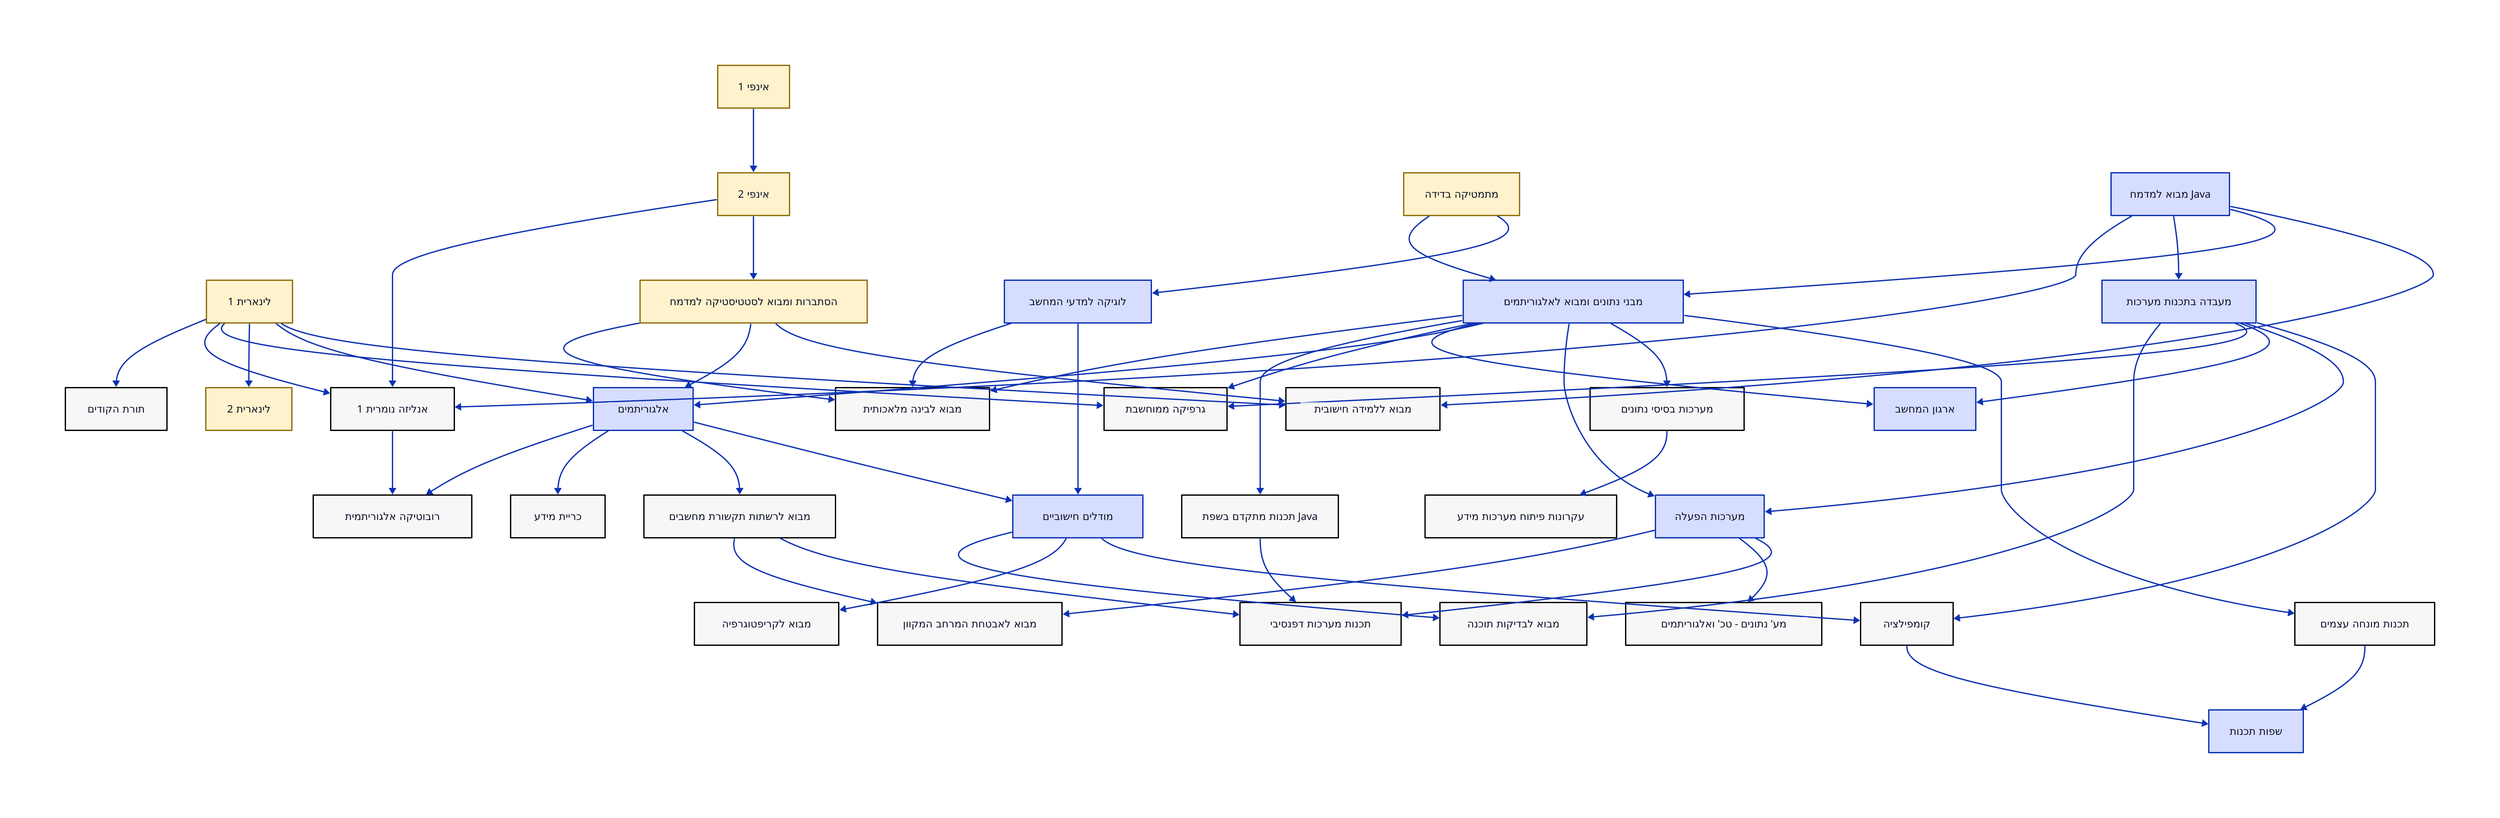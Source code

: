 # Define variables for colors and styles
vars: {
  math-fill: "#FFF2CC"
  math-stroke: "#916f0c"
  cs-fill: "#d6ddff"
  cs-stroke: "#0D32B2"
  cs-stroke-elective: "black"
  cs-fill-elective: "#f7f7f7"
  dash-style: 3
}

20474: {
  label: "אינפי 1"
  style: {
    fill: ${math-fill}
    stroke: ${math-stroke}
  }
}

20475: {
  label: "אינפי 2"
  style: {
    fill: ${math-fill}
    stroke: ${math-stroke}
  }
}

20476: {
  label: "מתמטיקה בדידה"
  style: {
    fill: ${math-fill}
    stroke: ${math-stroke}
  }
}

20109: {
  label: "לינארית 1"
  style: {
    fill: ${math-fill}
    stroke: ${math-stroke}
  }
}

20229: {
  label: "לינארית 2"
  style: {
    fill: ${math-fill}
    stroke: ${math-stroke}
  }
}

20425: {
  label: "הסתברות ומבוא לסטטיסטיקה למדמח"
  style: {
    fill: ${math-fill}
    stroke: ${math-stroke}
  }
}

# CS courses
20441: {
  label: "מבוא למדמח Java"
  style: {
    fill: ${cs-fill}
    stroke: ${cs-stroke}
  }
}

20407: {
  label: "מבני נתונים ומבוא לאלגוריתמים"
  style: {
    fill: ${cs-fill}
    stroke: ${cs-stroke}
  }
}

20465: {
  label: "מעבדה בתכנות מערכות"
  style: {
    fill: ${cs-fill}
    stroke: ${cs-stroke}
  }
}

20417: {
  label: "אלגוריתמים"
  style: {
    fill: ${cs-fill}
    stroke: ${cs-stroke}
  }
}

20604: {
  label: "מודלים חישוביים"
  style: {
    fill: ${cs-fill}
    stroke: ${cs-stroke}
  }
}

20466: {
  label: "לוגיקה למדעי המחשב"
  style: {
    fill: ${cs-fill}
    stroke: ${cs-stroke}
  }
}

20594: {
  label: "מערכות הפעלה"
  style: {
    fill: ${cs-fill}
    stroke: ${cs-stroke}
  }
}

20905: {
  label: "שפות תכנות"
  style: {
    fill: ${cs-fill}
    stroke: ${cs-stroke}
  }
}

20471: {
  label: "ארגון המחשב"
  style: {
    fill: ${cs-fill}
    stroke: ${cs-stroke}
  }
}

20436: {
  label: "עקרונות פיתוח מערכות מידע"
  style: {
    fill: ${cs-fill-elective}
    stroke: ${cs-stroke-elective}
  }
}

20296: {
  label: "תורת הקודים"
  style: {
    fill: ${cs-fill-elective}
    stroke: ${cs-stroke-elective}
  }
}

20462: {
  label: "אנליזה נומרית 1"
  style: {
    fill: ${cs-fill-elective}
    stroke: ${cs-stroke-elective}
  }
}

20551: {
  label: "מבוא לבינה מלאכותית"
  style: {
    fill: ${cs-fill-elective}
    stroke: ${cs-stroke-elective}
  }
}

20554: {
  label: "תכנות מתקדם בשפת Java"
  style: {
    fill: ${cs-fill-elective}
    stroke: ${cs-stroke-elective}
  }
}

20582: {
  label: "מבוא לרשתות תקשורת מחשבים"
  style: {
    fill: ${cs-fill-elective}
    stroke: ${cs-stroke-elective}
  }
}

20937: {
  label: "תכנות מערכות דפנסיבי"
  style: {
    fill: ${cs-fill-elective}
    stroke: ${cs-stroke-elective}
  }
}

20562: {
  label: "גרפיקה ממוחשבת"
  style: {
    fill: ${cs-fill-elective}
    stroke: ${cs-stroke-elective}
  }
}

20580: {
  label: "מבוא לקריפטוגרפיה"
  style: {
    fill: ${cs-fill-elective}
    stroke: ${cs-stroke-elective}
  }
}




20277: {
  label: "מערכות בסיסי נתונים"
  style: {
    fill: ${cs-fill-elective}
    stroke: ${cs-stroke-elective}
  }
}

20364: {
  label: "קומפילציה"
  style: {
    fill: ${cs-fill-elective}
    stroke: ${cs-stroke-elective}
  }
}

20906: {
  label: "תכנות מונחה עצמים"
  style: {
    fill: ${cs-fill-elective}
    stroke: ${cs-stroke-elective}
  }
}

# 20942 מבוא ללמידה חישובית
20942: {
  label: "מבוא ללמידה חישובית"
  style: {
    fill: ${cs-fill-elective}
    stroke: ${cs-stroke-elective}
  }
}

# 20574 מערכות נתונים - טכנולוגיות ואלגוריתמים
20574: {
  label: "מע' נתונים - טכ' ואלגוריתמים"
  style: {
    fill: ${cs-fill-elective}
    stroke: ${cs-stroke-elective}
  }
}

# 20940 מבוא לאבטחת המרחב המקוון
# ידע קודם דרוש: מערכות הפעלה, מבוא לרשתות תקשורת מחשבים
20940: {
  label: "מבוא לאבטחת המרחב המקוון"
  style: {
    fill: ${cs-fill-elective}
    stroke: ${cs-stroke-elective}
  }
}



# 20595 כריית מידע
20595: {
  label: "כריית מידע"
  style: {
    fill: ${cs-fill-elective}
    stroke: ${cs-stroke-elective}
  }
}

# 20944 רובוטיקה אלגוריתמית
20944: {
  label: "רובוטיקה אלגוריתמית"
  style: {
    fill: ${cs-fill-elective}
    stroke: ${cs-stroke-elective}
  }
}


# 20946 מבוא לבדיקות תוכנה
20946: {
  label: "מבוא לבדיקות תוכנה"
  style: {
    fill: ${cs-fill-elective}
    stroke: ${cs-stroke-elective}
  }
}

20465 -> 20946
20604 -> 20946


20594 -> 20940
20582 -> 20940
20462 -> 20944
20417 -> 20944
20417 -> 20595
20594 -> 20574
20277 -> 20436
20109 -> 20296 
20441 -> 20462
20109 -> 20462
20475 -> 20462
20407 -> 20551
20466 -> 20551
20425 -> 20551
20407 -> 20554
20417 -> 20582
20554 -> 20937
20594 -> 20937
20582 -> 20937
20109 -> 20562
20465 -> 20562
20407 -> 20562
20604 -> 20580
20407 -> 20471
20465 -> 20471
20466 -> 20604
20441 -> 20465
20441 -> 20407
20476 -> 20407
20465 -> 20594
20407 -> 20417 -> 20604
20476 -> 20466
20474 -> 20475 -> 20425
20109 -> 20229
20407 -> 20594
20109 -> 20417
20425 -> 20417
20906 -> 20905
20407 -> 20277
20407 -> 20906
20465 -> 20364 -> 20905
20604 -> 20364
20441 -> 20942
20109 -> 20942
20425 -> 20942
